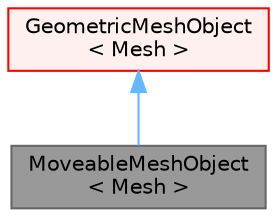 digraph "MoveableMeshObject&lt; Mesh &gt;"
{
 // LATEX_PDF_SIZE
  bgcolor="transparent";
  edge [fontname=Helvetica,fontsize=10,labelfontname=Helvetica,labelfontsize=10];
  node [fontname=Helvetica,fontsize=10,shape=box,height=0.2,width=0.4];
  Node1 [id="Node000001",label="MoveableMeshObject\l\< Mesh \>",height=0.2,width=0.4,color="gray40", fillcolor="grey60", style="filled", fontcolor="black",tooltip=" "];
  Node2 -> Node1 [id="edge1_Node000001_Node000002",dir="back",color="steelblue1",style="solid",tooltip=" "];
  Node2 [id="Node000002",label="GeometricMeshObject\l\< Mesh \>",height=0.2,width=0.4,color="red", fillcolor="#FFF0F0", style="filled",URL="$classFoam_1_1GeometricMeshObject.html",tooltip=" "];
}
